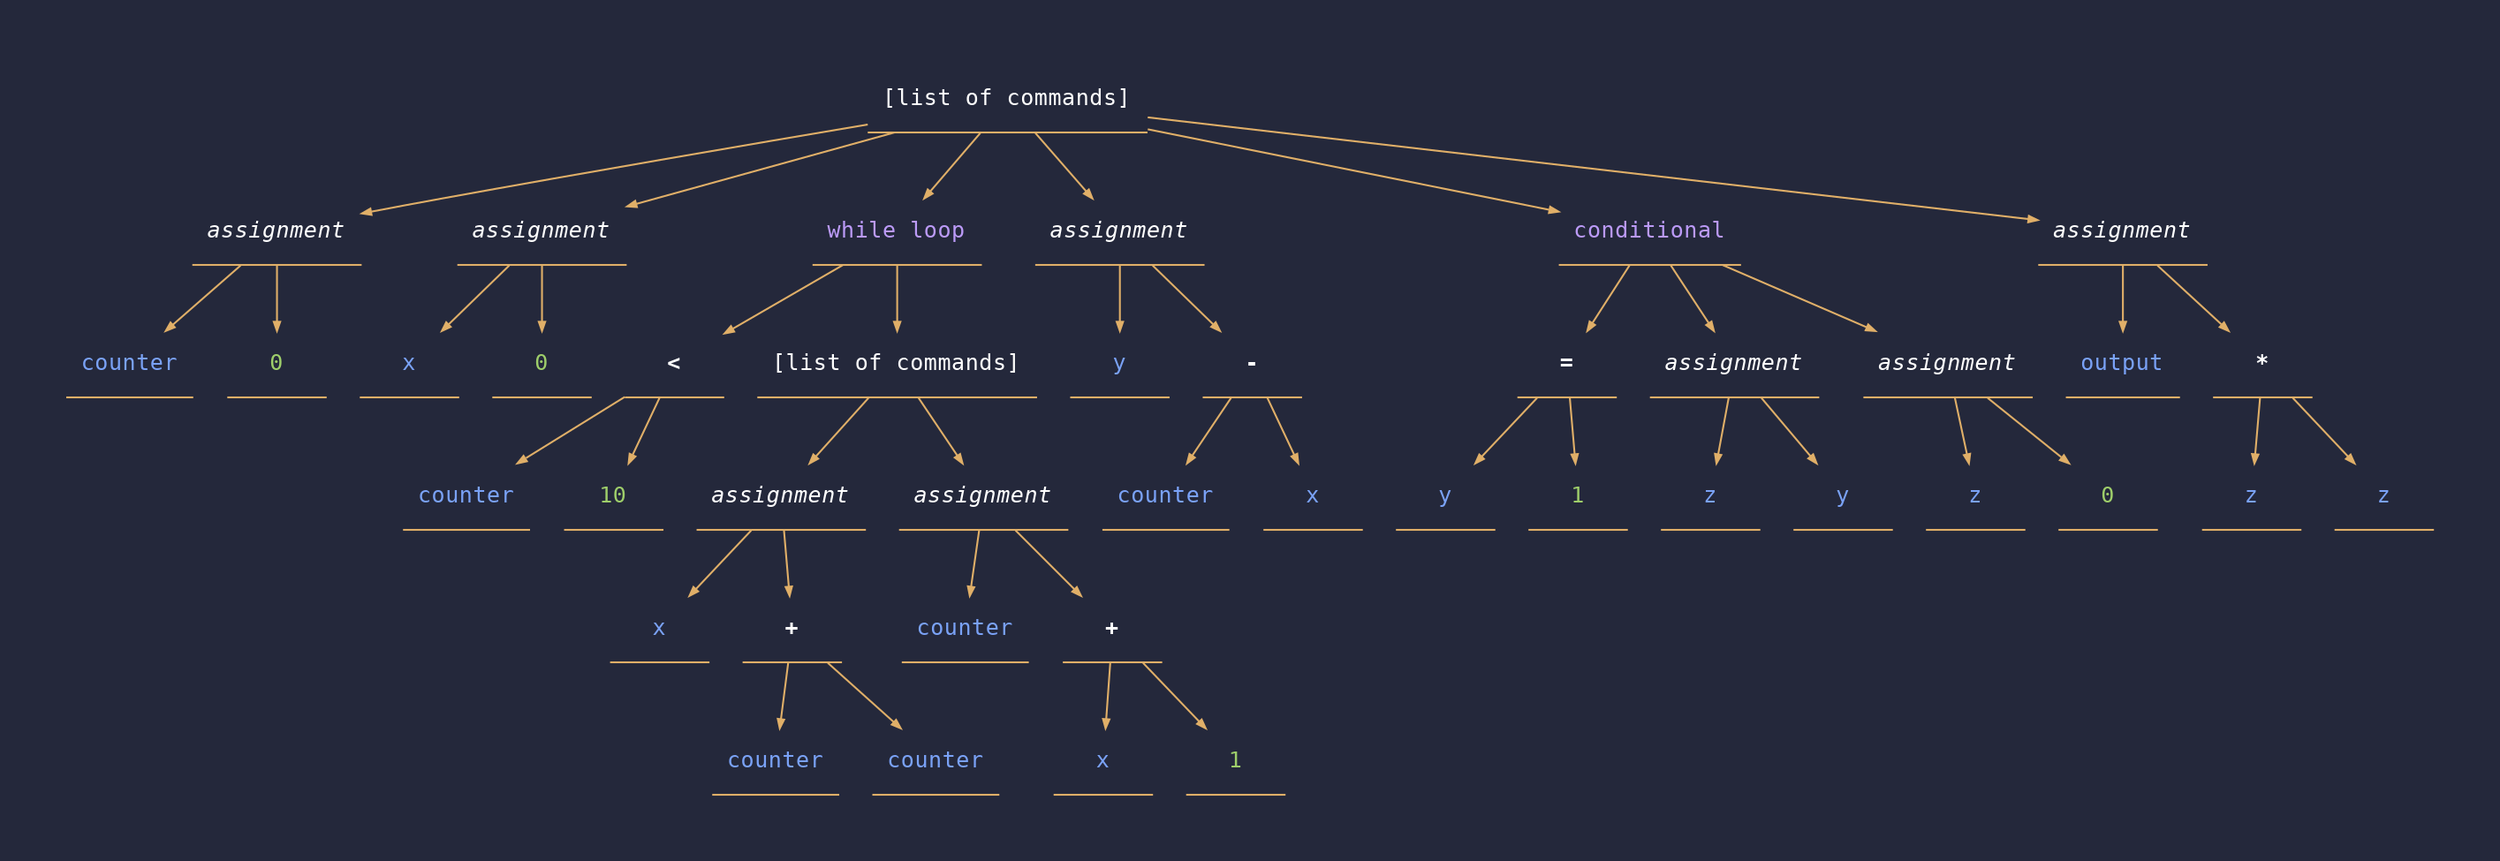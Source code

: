 digraph {
    graph [
        bgcolor="#24283B"
        pad="0.5"
        dpi=300]
    node [
        fontsize=12
        fontcolor="#ffffff"
        color="#E0AF68"
        shape=underline
        fontname="Hack, monospace"]
    edge [
        color="#E0AF68"
        arrowsize=0.5]
    s18x7ffc2b5cc7a0 [label="[list of commands]"];
    s38x5599d3635f20 [fontname="Hack italic, monospace italic"; label="assignment"];
    s18x5599d3635f20 [fontcolor="#7AA2F7"; label="counter"];
    s10x5599d3635f38 [fontcolor="#9ECE6A"; label="0"];
    s38x5599d3635f60 [fontname="Hack italic, monospace italic"; label="assignment"];
    s18x5599d3635f60 [fontcolor="#7AA2F7"; label="x"];
    s10x5599d3635f78 [fontcolor="#9ECE6A"; label="0"];
    s08x5599d3635fa0 [fontcolor="#BB9AF7"; label="while loop"];
    s10x5599d36357b0 [fontname="Hack bold, monospace bold"; label="<"];
    s18x5599d3635bb0 [fontcolor="#7AA2F7"; label="counter"];
    s10x5599d3635bd0 [fontcolor="#9ECE6A"; label="10"];
    s18x5599d36357c8 [label="[list of commands]"];
    s38x5599d36354d0 [fontname="Hack italic, monospace italic"; label="assignment"];
    s18x5599d36354d0 [fontcolor="#7AA2F7"; label="x"];
    s10x5599d36354e8 [fontname="Hack bold, monospace bold"; label="+"];
    s18x5599d36353e0 [fontcolor="#7AA2F7"; label="counter"];
    s18x5599d3635400 [fontcolor="#7AA2F7"; label="counter"];
    s38x5599d3635510 [fontname="Hack italic, monospace italic"; label="assignment"];
    s18x5599d3635510 [fontcolor="#7AA2F7"; label="counter"];
    s10x5599d3635528 [fontname="Hack bold, monospace bold"; label="+"];
    s18x5599d3635430 [fontcolor="#7AA2F7"; label="x"];
    s10x5599d3635450 [fontcolor="#9ECE6A"; label="1"];
    s38x5599d3635fe0 [fontname="Hack italic, monospace italic"; label="assignment"];
    s18x5599d3635fe0 [fontcolor="#7AA2F7"; label="y"];
    s10x5599d3635ff8 [fontname="Hack bold, monospace bold"; label="-"];
    s18x5599d3635560 [fontcolor="#7AA2F7"; label="counter"];
    s18x5599d3635580 [fontcolor="#7AA2F7"; label="x"];
    s08x5599d3636020 [fontcolor="#BB9AF7"; label="conditional"];
    s10x5599d3635b10 [fontname="Hack bold, monospace bold"; label="="];
    s18x5599d3635810 [fontcolor="#7AA2F7"; label="y"];
    s10x5599d3635830 [fontcolor="#9ECE6A"; label="1"];
    s38x5599d3635b28 [fontname="Hack italic, monospace italic"; label="assignment"];
    s18x5599d3635b28 [fontcolor="#7AA2F7"; label="z"];
    s18x5599d3635b40 [fontcolor="#7AA2F7"; label="y"];
    s38x5599d3635b68 [fontname="Hack italic, monospace italic"; label="assignment"];
    s18x5599d3635b68 [fontcolor="#7AA2F7"; label="z"];
    s10x5599d3635b80 [fontcolor="#9ECE6A"; label="0"];
    s38x5599d3636060 [fontname="Hack italic, monospace italic"; label="assignment"];
    s18x5599d3636060 [fontcolor="#7AA2F7"; label="output"];
    s10x5599d3636078 [fontname="Hack bold, monospace bold"; label="*"];
    s18x5599d3635300 [fontcolor="#7AA2F7"; label="z"];
    s18x5599d3635320 [fontcolor="#7AA2F7"; label="z"];
    s18x7ffc2b5cc7a0 -> s38x5599d3635f20;
    s38x5599d3635f20 -> s18x5599d3635f20;
    s38x5599d3635f20 -> s10x5599d3635f38;
    s18x7ffc2b5cc7a0 -> s38x5599d3635f60;
    s38x5599d3635f60 -> s18x5599d3635f60;
    s38x5599d3635f60 -> s10x5599d3635f78;
    s18x7ffc2b5cc7a0 -> s08x5599d3635fa0;
    s08x5599d3635fa0 -> s10x5599d36357b0;
    s10x5599d36357b0 -> s18x5599d3635bb0;
    s10x5599d36357b0 -> s10x5599d3635bd0;
    s08x5599d3635fa0 -> s18x5599d36357c8;
    s18x5599d36357c8 -> s38x5599d36354d0;
    s38x5599d36354d0 -> s18x5599d36354d0;
    s38x5599d36354d0 -> s10x5599d36354e8;
    s10x5599d36354e8 -> s18x5599d36353e0;
    s10x5599d36354e8 -> s18x5599d3635400;
    s18x5599d36357c8 -> s38x5599d3635510;
    s38x5599d3635510 -> s18x5599d3635510;
    s38x5599d3635510 -> s10x5599d3635528;
    s10x5599d3635528 -> s18x5599d3635430;
    s10x5599d3635528 -> s10x5599d3635450;
    s18x7ffc2b5cc7a0 -> s38x5599d3635fe0;
    s38x5599d3635fe0 -> s18x5599d3635fe0;
    s38x5599d3635fe0 -> s10x5599d3635ff8;
    s10x5599d3635ff8 -> s18x5599d3635560;
    s10x5599d3635ff8 -> s18x5599d3635580;
    s18x7ffc2b5cc7a0 -> s08x5599d3636020;
    s08x5599d3636020 -> s10x5599d3635b10;
    s10x5599d3635b10 -> s18x5599d3635810;
    s10x5599d3635b10 -> s10x5599d3635830;
    s08x5599d3636020 -> s38x5599d3635b28;
    s38x5599d3635b28 -> s18x5599d3635b28;
    s38x5599d3635b28 -> s18x5599d3635b40;
    s08x5599d3636020 -> s38x5599d3635b68;
    s38x5599d3635b68 -> s18x5599d3635b68;
    s38x5599d3635b68 -> s10x5599d3635b80;
    s18x7ffc2b5cc7a0 -> s38x5599d3636060;
    s38x5599d3636060 -> s18x5599d3636060;
    s38x5599d3636060 -> s10x5599d3636078;
    s10x5599d3636078 -> s18x5599d3635300;
    s10x5599d3636078 -> s18x5599d3635320;
}
